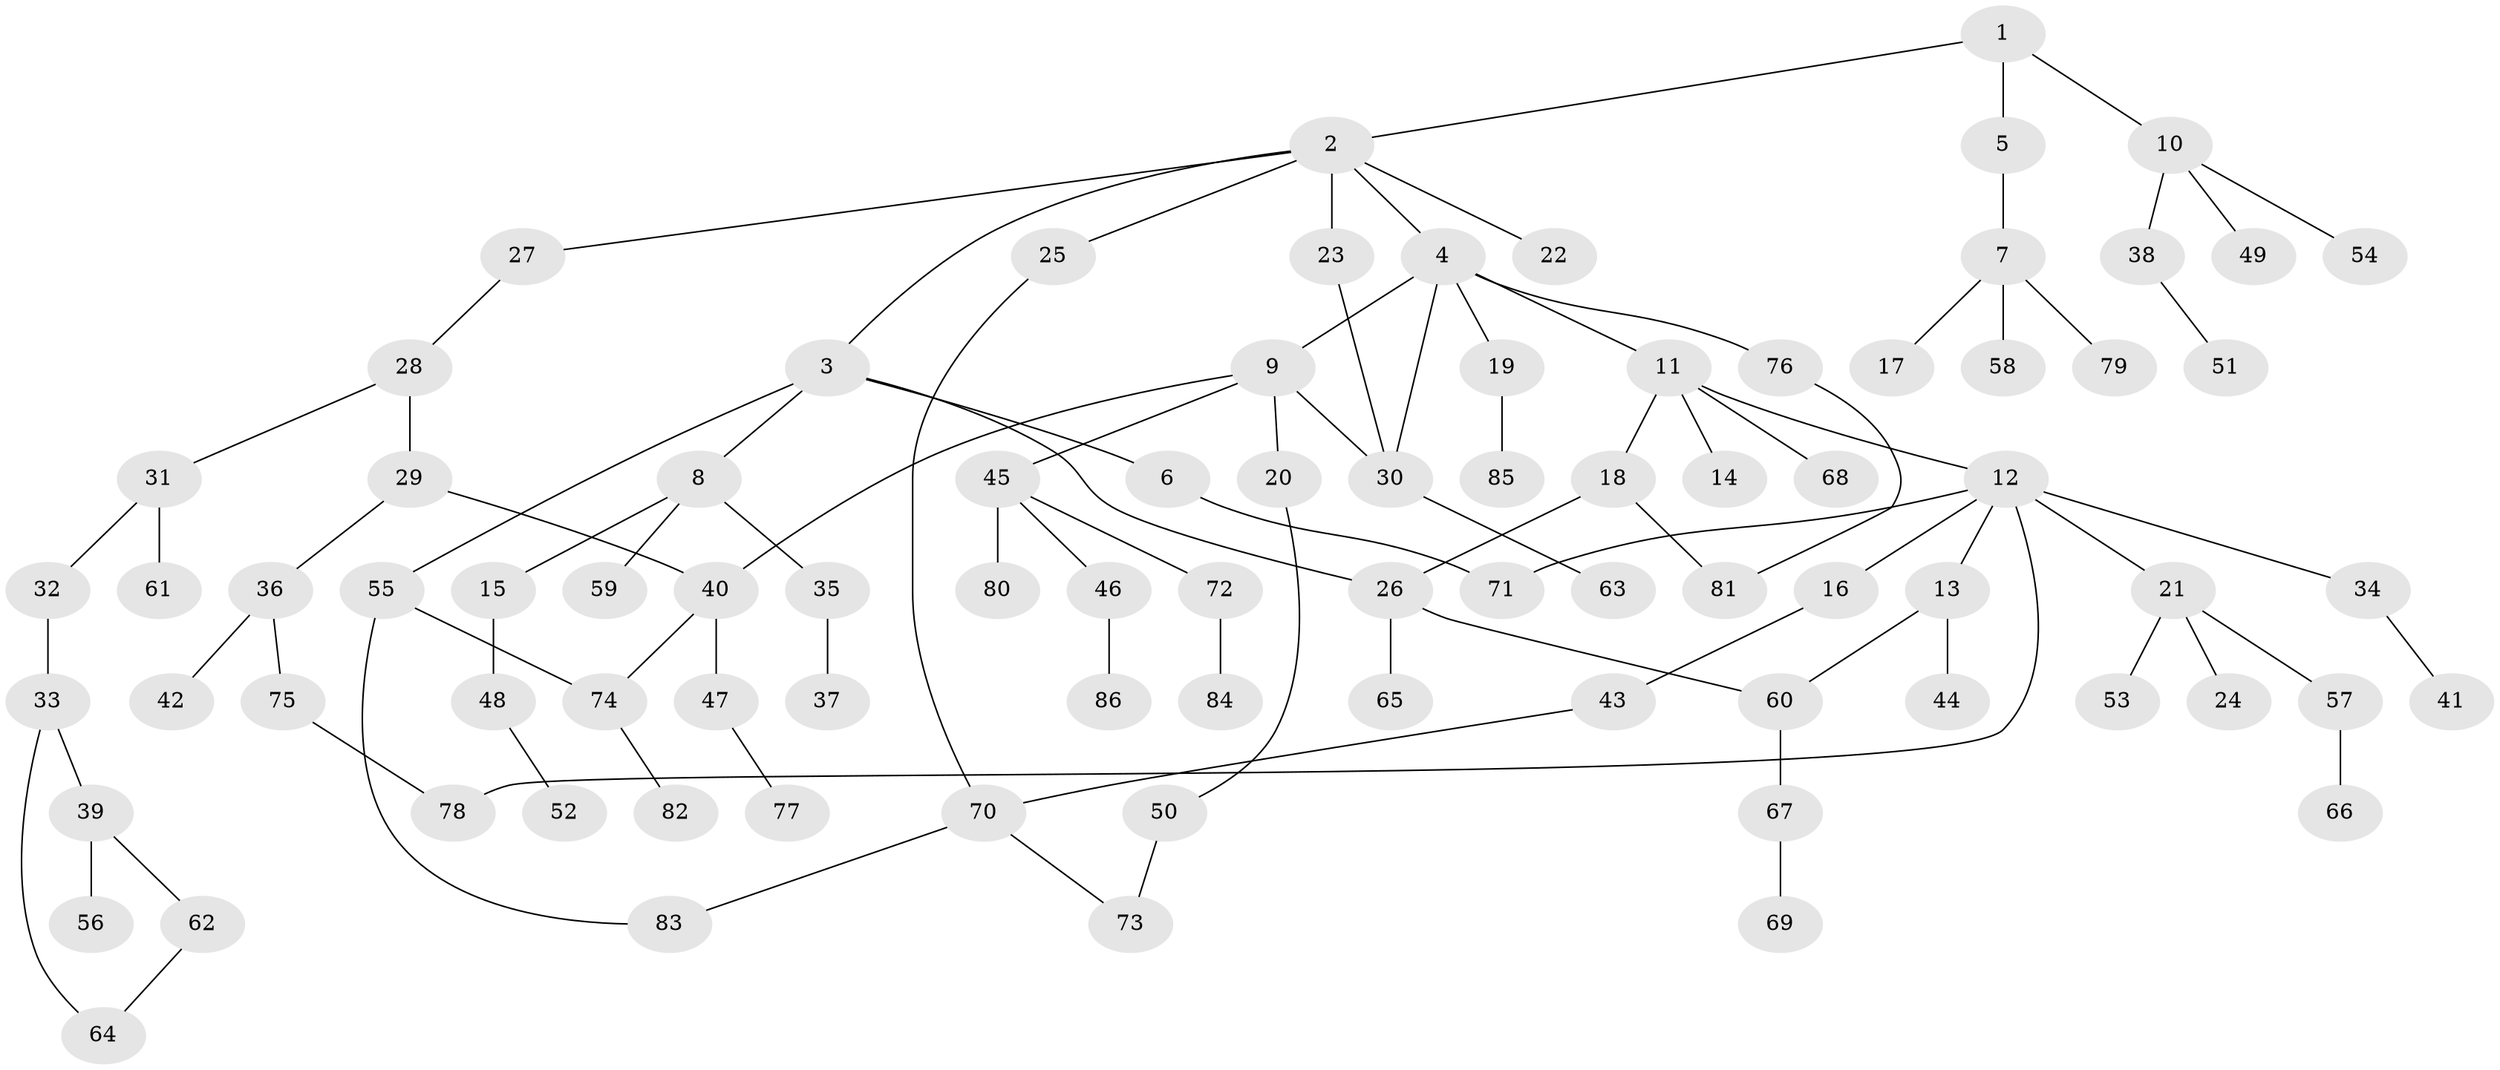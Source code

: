 // coarse degree distribution, {3: 0.19230769230769232, 6: 0.11538461538461539, 2: 0.2692307692307692, 1: 0.3076923076923077, 5: 0.11538461538461539}
// Generated by graph-tools (version 1.1) at 2025/36/03/04/25 23:36:06]
// undirected, 86 vertices, 98 edges
graph export_dot {
  node [color=gray90,style=filled];
  1;
  2;
  3;
  4;
  5;
  6;
  7;
  8;
  9;
  10;
  11;
  12;
  13;
  14;
  15;
  16;
  17;
  18;
  19;
  20;
  21;
  22;
  23;
  24;
  25;
  26;
  27;
  28;
  29;
  30;
  31;
  32;
  33;
  34;
  35;
  36;
  37;
  38;
  39;
  40;
  41;
  42;
  43;
  44;
  45;
  46;
  47;
  48;
  49;
  50;
  51;
  52;
  53;
  54;
  55;
  56;
  57;
  58;
  59;
  60;
  61;
  62;
  63;
  64;
  65;
  66;
  67;
  68;
  69;
  70;
  71;
  72;
  73;
  74;
  75;
  76;
  77;
  78;
  79;
  80;
  81;
  82;
  83;
  84;
  85;
  86;
  1 -- 2;
  1 -- 5;
  1 -- 10;
  2 -- 3;
  2 -- 4;
  2 -- 22;
  2 -- 23;
  2 -- 25;
  2 -- 27;
  3 -- 6;
  3 -- 8;
  3 -- 55;
  3 -- 26;
  4 -- 9;
  4 -- 11;
  4 -- 19;
  4 -- 30;
  4 -- 76;
  5 -- 7;
  6 -- 71;
  7 -- 17;
  7 -- 58;
  7 -- 79;
  8 -- 15;
  8 -- 35;
  8 -- 59;
  9 -- 20;
  9 -- 45;
  9 -- 30;
  9 -- 40;
  10 -- 38;
  10 -- 49;
  10 -- 54;
  11 -- 12;
  11 -- 14;
  11 -- 18;
  11 -- 68;
  12 -- 13;
  12 -- 16;
  12 -- 21;
  12 -- 34;
  12 -- 78;
  12 -- 71;
  13 -- 44;
  13 -- 60;
  15 -- 48;
  16 -- 43;
  18 -- 26;
  18 -- 81;
  19 -- 85;
  20 -- 50;
  21 -- 24;
  21 -- 53;
  21 -- 57;
  23 -- 30;
  25 -- 70;
  26 -- 65;
  26 -- 60;
  27 -- 28;
  28 -- 29;
  28 -- 31;
  29 -- 36;
  29 -- 40;
  30 -- 63;
  31 -- 32;
  31 -- 61;
  32 -- 33;
  33 -- 39;
  33 -- 64;
  34 -- 41;
  35 -- 37;
  36 -- 42;
  36 -- 75;
  38 -- 51;
  39 -- 56;
  39 -- 62;
  40 -- 47;
  40 -- 74;
  43 -- 70;
  45 -- 46;
  45 -- 72;
  45 -- 80;
  46 -- 86;
  47 -- 77;
  48 -- 52;
  50 -- 73;
  55 -- 74;
  55 -- 83;
  57 -- 66;
  60 -- 67;
  62 -- 64;
  67 -- 69;
  70 -- 73;
  70 -- 83;
  72 -- 84;
  74 -- 82;
  75 -- 78;
  76 -- 81;
}
